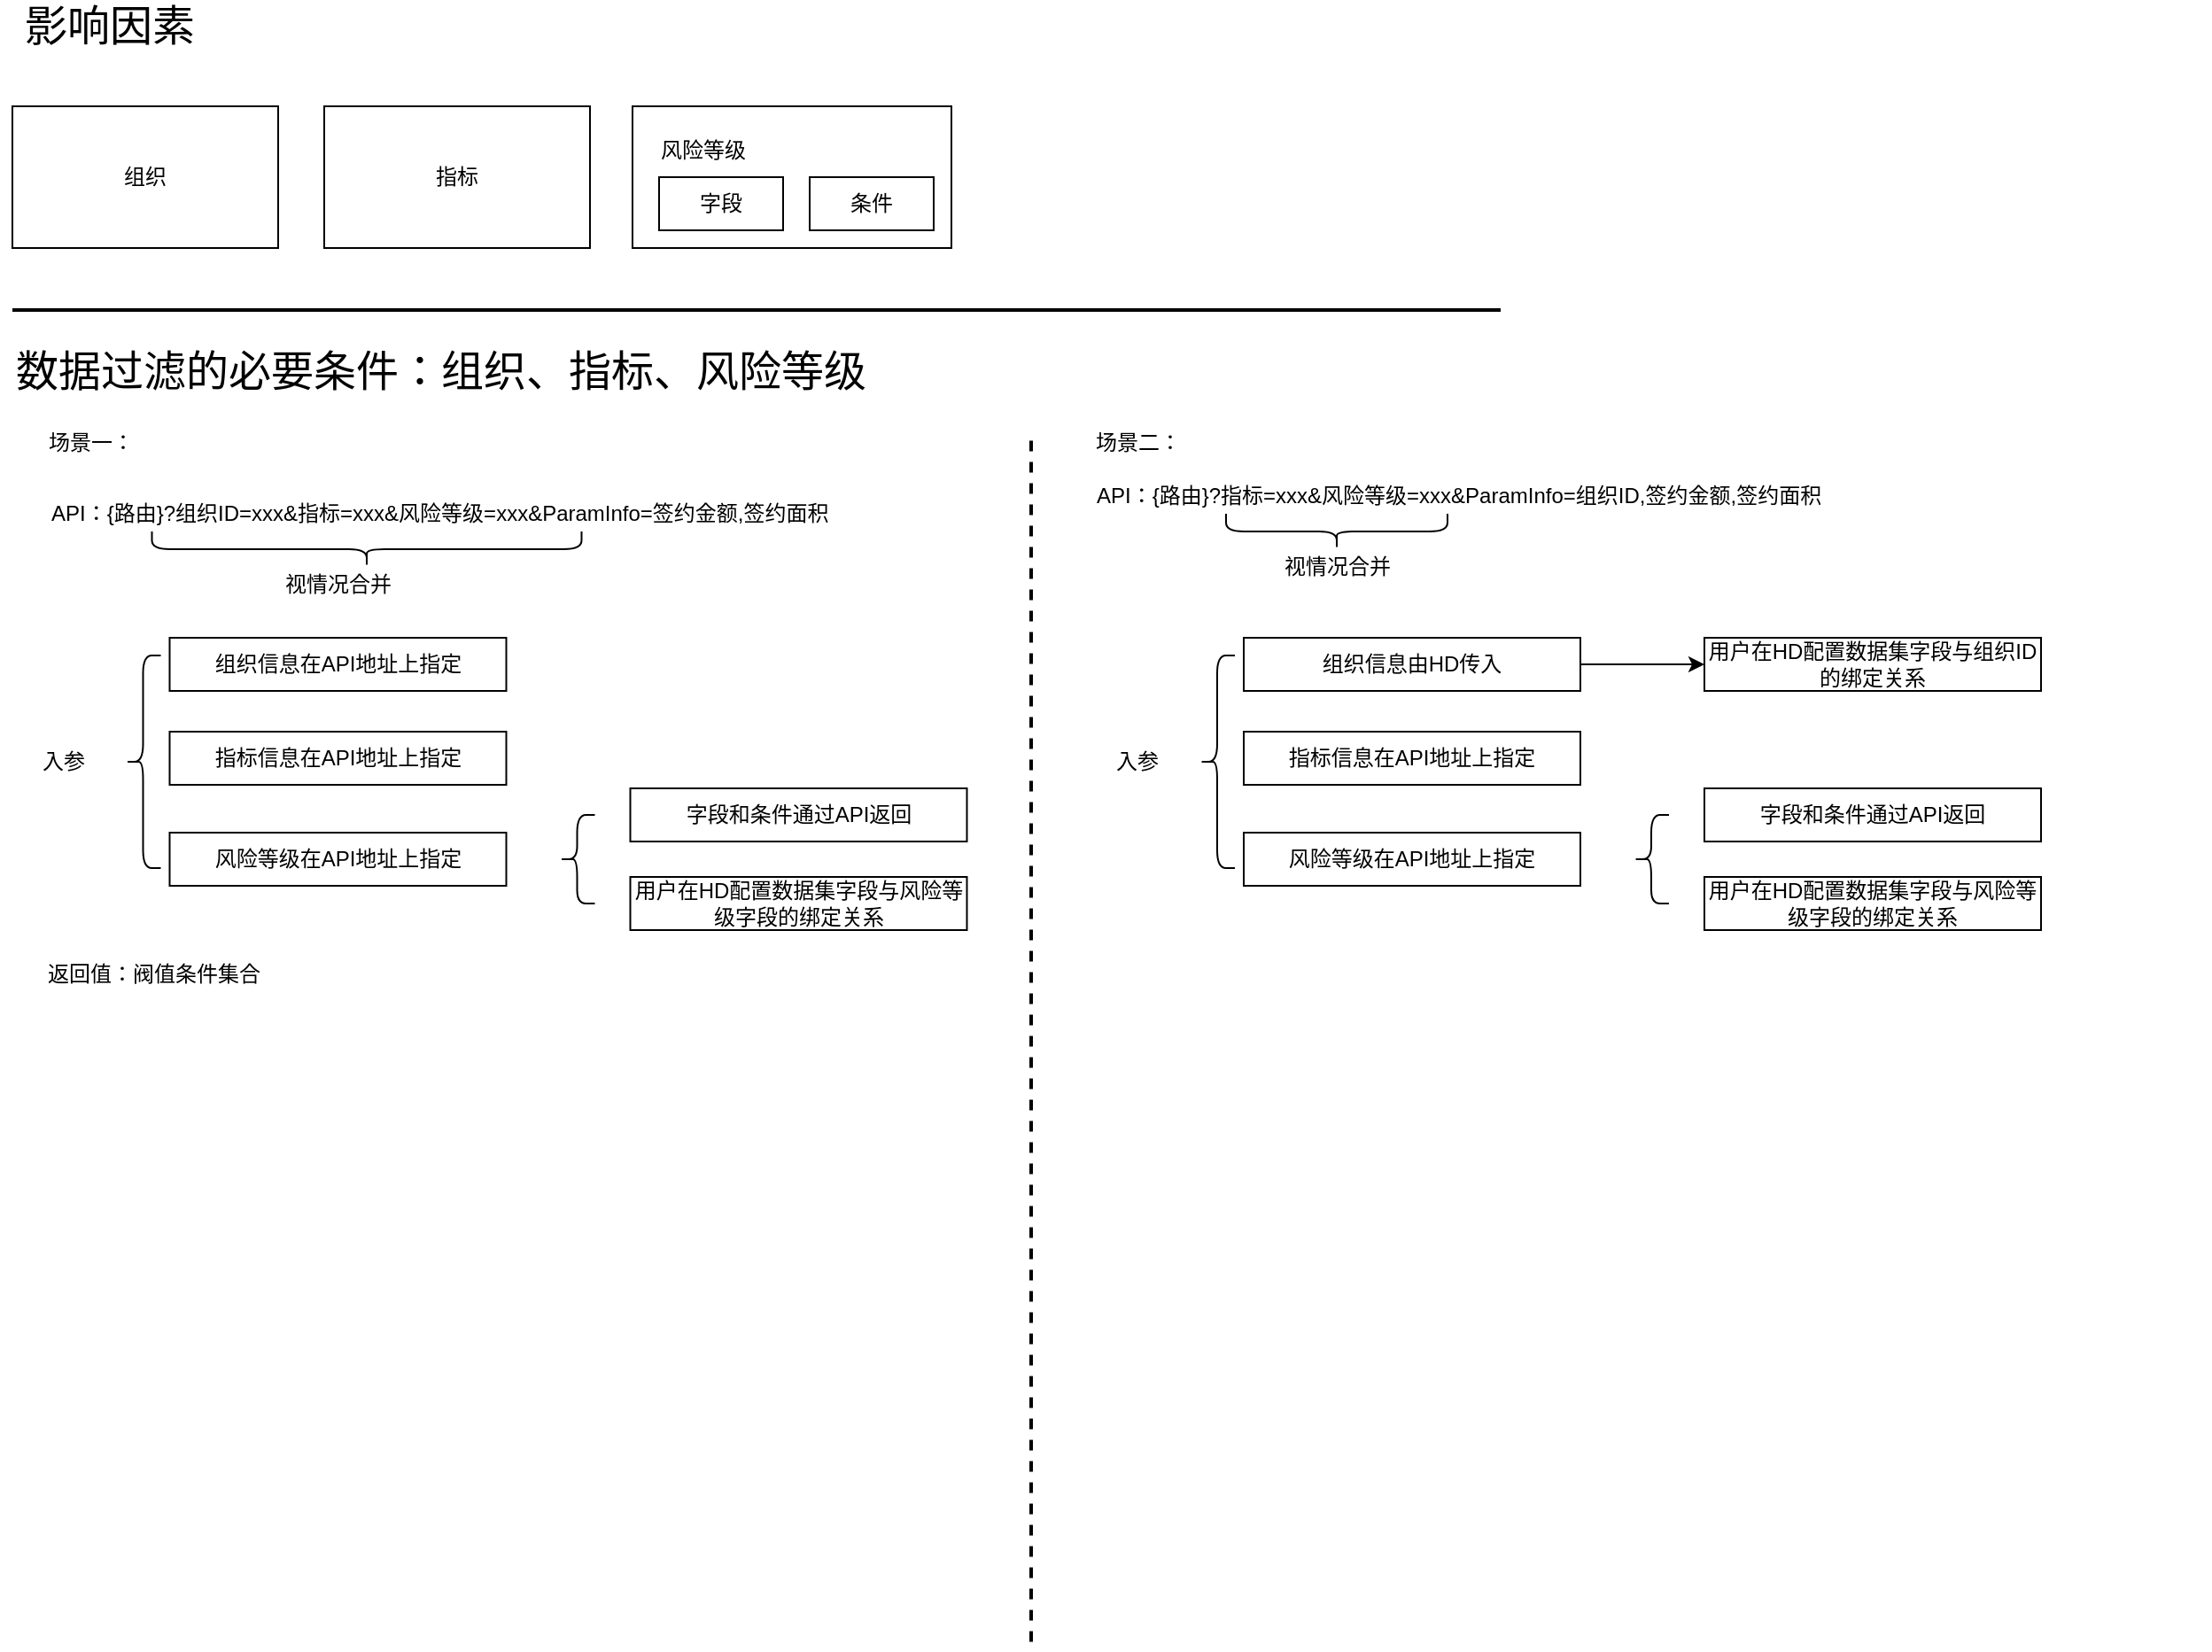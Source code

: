 <mxfile version="12.4.9" type="github">
  <diagram id="IV0gtR9qt2C5YhMelClP" name="第 1 页">
    <mxGraphModel dx="1124" dy="796" grid="1" gridSize="10" guides="1" tooltips="1" connect="1" arrows="1" fold="1" page="1" pageScale="1" pageWidth="1100" pageHeight="1700" math="0" shadow="0">
      <root>
        <mxCell id="0"/>
        <mxCell id="1" parent="0"/>
        <mxCell id="z4cfsqJoMu1uItzRfGyK-11" value="" style="rounded=0;whiteSpace=wrap;html=1;strokeWidth=1;fontSize=12;" vertex="1" parent="1">
          <mxGeometry x="440" y="120" width="180" height="80" as="geometry"/>
        </mxCell>
        <mxCell id="z4cfsqJoMu1uItzRfGyK-1" value="组织" style="rounded=0;whiteSpace=wrap;html=1;" vertex="1" parent="1">
          <mxGeometry x="90" y="120" width="150" height="80" as="geometry"/>
        </mxCell>
        <mxCell id="z4cfsqJoMu1uItzRfGyK-2" value="指标" style="rounded=0;whiteSpace=wrap;html=1;" vertex="1" parent="1">
          <mxGeometry x="266" y="120" width="150" height="80" as="geometry"/>
        </mxCell>
        <mxCell id="z4cfsqJoMu1uItzRfGyK-4" value="字段" style="rounded=0;whiteSpace=wrap;html=1;" vertex="1" parent="1">
          <mxGeometry x="455" y="160" width="70" height="30" as="geometry"/>
        </mxCell>
        <mxCell id="z4cfsqJoMu1uItzRfGyK-5" value="条件" style="rounded=0;whiteSpace=wrap;html=1;" vertex="1" parent="1">
          <mxGeometry x="540" y="160" width="70" height="30" as="geometry"/>
        </mxCell>
        <mxCell id="z4cfsqJoMu1uItzRfGyK-7" value="影响因素" style="text;html=1;strokeColor=none;fillColor=none;align=center;verticalAlign=middle;whiteSpace=wrap;rounded=0;strokeWidth=1;fontSize=24;" vertex="1" parent="1">
          <mxGeometry x="90" y="60" width="110" height="30" as="geometry"/>
        </mxCell>
        <mxCell id="z4cfsqJoMu1uItzRfGyK-8" value="" style="line;strokeWidth=2;html=1;fontSize=24;" vertex="1" parent="1">
          <mxGeometry x="90" y="230" width="840" height="10" as="geometry"/>
        </mxCell>
        <mxCell id="z4cfsqJoMu1uItzRfGyK-9" value="数据过滤的必要条件：组织、指标、风险等级" style="text;html=1;strokeColor=none;fillColor=none;align=left;verticalAlign=middle;whiteSpace=wrap;rounded=0;strokeWidth=1;fontSize=24;" vertex="1" parent="1">
          <mxGeometry x="90" y="260" width="530" height="20" as="geometry"/>
        </mxCell>
        <mxCell id="z4cfsqJoMu1uItzRfGyK-10" value="入参" style="text;html=1;strokeColor=none;fillColor=none;align=center;verticalAlign=middle;whiteSpace=wrap;rounded=0;fontSize=12;" vertex="1" parent="1">
          <mxGeometry x="83.75" y="480" width="70" height="20" as="geometry"/>
        </mxCell>
        <mxCell id="z4cfsqJoMu1uItzRfGyK-12" value="风险等级" style="text;html=1;strokeColor=none;fillColor=none;align=center;verticalAlign=middle;whiteSpace=wrap;rounded=0;fontSize=12;" vertex="1" parent="1">
          <mxGeometry x="450" y="140" width="60" height="10" as="geometry"/>
        </mxCell>
        <mxCell id="z4cfsqJoMu1uItzRfGyK-19" value="" style="shape=curlyBracket;whiteSpace=wrap;html=1;rounded=1;strokeWidth=1;fontSize=12;" vertex="1" parent="1">
          <mxGeometry x="153.75" y="430" width="20" height="120" as="geometry"/>
        </mxCell>
        <mxCell id="z4cfsqJoMu1uItzRfGyK-20" value="组织信息在API地址上指定" style="rounded=0;whiteSpace=wrap;html=1;strokeWidth=1;fontSize=12;" vertex="1" parent="1">
          <mxGeometry x="178.75" y="420" width="190" height="30" as="geometry"/>
        </mxCell>
        <mxCell id="z4cfsqJoMu1uItzRfGyK-21" value="指标信息在API地址上指定" style="rounded=0;whiteSpace=wrap;html=1;strokeWidth=1;fontSize=12;" vertex="1" parent="1">
          <mxGeometry x="178.75" y="473" width="190" height="30" as="geometry"/>
        </mxCell>
        <mxCell id="z4cfsqJoMu1uItzRfGyK-22" value="风险等级在API地址上指定" style="rounded=0;whiteSpace=wrap;html=1;strokeWidth=1;fontSize=12;" vertex="1" parent="1">
          <mxGeometry x="178.75" y="530" width="190" height="30" as="geometry"/>
        </mxCell>
        <mxCell id="z4cfsqJoMu1uItzRfGyK-23" value="字段和条件通过API返回" style="rounded=0;whiteSpace=wrap;html=1;strokeWidth=1;fontSize=12;" vertex="1" parent="1">
          <mxGeometry x="438.75" y="505" width="190" height="30" as="geometry"/>
        </mxCell>
        <mxCell id="z4cfsqJoMu1uItzRfGyK-24" value="用户在HD配置数据集字段与风险等级字段的绑定关系" style="rounded=0;whiteSpace=wrap;html=1;strokeWidth=1;fontSize=12;" vertex="1" parent="1">
          <mxGeometry x="438.75" y="555" width="190" height="30" as="geometry"/>
        </mxCell>
        <mxCell id="z4cfsqJoMu1uItzRfGyK-25" value="" style="shape=curlyBracket;whiteSpace=wrap;html=1;rounded=1;strokeWidth=1;fontSize=12;" vertex="1" parent="1">
          <mxGeometry x="398.75" y="520" width="20" height="50" as="geometry"/>
        </mxCell>
        <mxCell id="z4cfsqJoMu1uItzRfGyK-28" value="入参" style="text;html=1;strokeColor=none;fillColor=none;align=center;verticalAlign=middle;whiteSpace=wrap;rounded=0;fontSize=12;" vertex="1" parent="1">
          <mxGeometry x="690" y="480" width="70" height="20" as="geometry"/>
        </mxCell>
        <mxCell id="z4cfsqJoMu1uItzRfGyK-29" value="" style="shape=curlyBracket;whiteSpace=wrap;html=1;rounded=1;strokeWidth=1;fontSize=12;" vertex="1" parent="1">
          <mxGeometry x="760" y="430" width="20" height="120" as="geometry"/>
        </mxCell>
        <mxCell id="z4cfsqJoMu1uItzRfGyK-30" style="edgeStyle=orthogonalEdgeStyle;rounded=0;orthogonalLoop=1;jettySize=auto;html=1;exitX=1;exitY=0.5;exitDx=0;exitDy=0;entryX=0;entryY=0.5;entryDx=0;entryDy=0;fontSize=12;" edge="1" parent="1" source="z4cfsqJoMu1uItzRfGyK-31" target="z4cfsqJoMu1uItzRfGyK-37">
          <mxGeometry relative="1" as="geometry"/>
        </mxCell>
        <mxCell id="z4cfsqJoMu1uItzRfGyK-31" value="组织信息由HD传入" style="rounded=0;whiteSpace=wrap;html=1;strokeWidth=1;fontSize=12;" vertex="1" parent="1">
          <mxGeometry x="785" y="420" width="190" height="30" as="geometry"/>
        </mxCell>
        <mxCell id="z4cfsqJoMu1uItzRfGyK-32" value="指标信息在API地址上指定" style="rounded=0;whiteSpace=wrap;html=1;strokeWidth=1;fontSize=12;" vertex="1" parent="1">
          <mxGeometry x="785" y="473" width="190" height="30" as="geometry"/>
        </mxCell>
        <mxCell id="z4cfsqJoMu1uItzRfGyK-33" value="风险等级在API地址上指定" style="rounded=0;whiteSpace=wrap;html=1;strokeWidth=1;fontSize=12;" vertex="1" parent="1">
          <mxGeometry x="785" y="530" width="190" height="30" as="geometry"/>
        </mxCell>
        <mxCell id="z4cfsqJoMu1uItzRfGyK-34" value="字段和条件通过API返回" style="rounded=0;whiteSpace=wrap;html=1;strokeWidth=1;fontSize=12;" vertex="1" parent="1">
          <mxGeometry x="1045" y="505" width="190" height="30" as="geometry"/>
        </mxCell>
        <mxCell id="z4cfsqJoMu1uItzRfGyK-35" value="用户在HD配置数据集字段与风险等级字段的绑定关系" style="rounded=0;whiteSpace=wrap;html=1;strokeWidth=1;fontSize=12;" vertex="1" parent="1">
          <mxGeometry x="1045" y="555" width="190" height="30" as="geometry"/>
        </mxCell>
        <mxCell id="z4cfsqJoMu1uItzRfGyK-36" value="" style="shape=curlyBracket;whiteSpace=wrap;html=1;rounded=1;strokeWidth=1;fontSize=12;" vertex="1" parent="1">
          <mxGeometry x="1005" y="520" width="20" height="50" as="geometry"/>
        </mxCell>
        <mxCell id="z4cfsqJoMu1uItzRfGyK-37" value="用户在HD配置数据集字段与组织ID的绑定关系" style="rounded=0;whiteSpace=wrap;html=1;strokeWidth=1;fontSize=12;" vertex="1" parent="1">
          <mxGeometry x="1045" y="420" width="190" height="30" as="geometry"/>
        </mxCell>
        <mxCell id="z4cfsqJoMu1uItzRfGyK-41" value="API：{路由}?组织ID=xxx&amp;amp;指标=xxx&amp;amp;风险等级=xxx&amp;amp;ParamInfo=签约金额,签约面积" style="text;html=1;strokeColor=none;fillColor=none;align=left;verticalAlign=middle;whiteSpace=wrap;rounded=0;fontSize=12;" vertex="1" parent="1">
          <mxGeometry x="110" y="340" width="630" height="20" as="geometry"/>
        </mxCell>
        <mxCell id="z4cfsqJoMu1uItzRfGyK-42" value="" style="shape=curlyBracket;whiteSpace=wrap;html=1;rounded=1;strokeWidth=1;fontSize=12;align=left;direction=north;" vertex="1" parent="1">
          <mxGeometry x="168.75" y="360" width="242.5" height="20" as="geometry"/>
        </mxCell>
        <mxCell id="z4cfsqJoMu1uItzRfGyK-43" value="视情况合并" style="text;html=1;strokeColor=none;fillColor=none;align=center;verticalAlign=middle;whiteSpace=wrap;rounded=0;fontSize=12;" vertex="1" parent="1">
          <mxGeometry x="238.75" y="380" width="70" height="20" as="geometry"/>
        </mxCell>
        <mxCell id="z4cfsqJoMu1uItzRfGyK-44" value="API：{路由}?指标=xxx&amp;amp;风险等级=xxx&amp;amp;ParamInfo=组织ID,签约金额,签约面积" style="text;html=1;strokeColor=none;fillColor=none;align=left;verticalAlign=middle;whiteSpace=wrap;rounded=0;fontSize=12;" vertex="1" parent="1">
          <mxGeometry x="700" y="330" width="630" height="20" as="geometry"/>
        </mxCell>
        <mxCell id="z4cfsqJoMu1uItzRfGyK-45" value="" style="shape=curlyBracket;whiteSpace=wrap;html=1;rounded=1;strokeWidth=1;fontSize=12;align=left;direction=north;" vertex="1" parent="1">
          <mxGeometry x="775" y="350" width="125" height="20" as="geometry"/>
        </mxCell>
        <mxCell id="z4cfsqJoMu1uItzRfGyK-46" value="视情况合并" style="text;html=1;strokeColor=none;fillColor=none;align=center;verticalAlign=middle;whiteSpace=wrap;rounded=0;fontSize=12;" vertex="1" parent="1">
          <mxGeometry x="802.5" y="370" width="70" height="20" as="geometry"/>
        </mxCell>
        <mxCell id="z4cfsqJoMu1uItzRfGyK-47" value="场景一：" style="text;html=1;strokeColor=none;fillColor=none;align=center;verticalAlign=middle;whiteSpace=wrap;rounded=0;fontSize=12;" vertex="1" parent="1">
          <mxGeometry x="98.75" y="300" width="71.25" height="20" as="geometry"/>
        </mxCell>
        <mxCell id="z4cfsqJoMu1uItzRfGyK-48" value="返回值：阀值条件集合" style="text;html=1;strokeColor=none;fillColor=none;align=center;verticalAlign=middle;whiteSpace=wrap;rounded=0;fontSize=12;" vertex="1" parent="1">
          <mxGeometry x="100" y="600" width="140" height="20" as="geometry"/>
        </mxCell>
        <mxCell id="z4cfsqJoMu1uItzRfGyK-49" value="场景二：" style="text;html=1;strokeColor=none;fillColor=none;align=center;verticalAlign=middle;whiteSpace=wrap;rounded=0;fontSize=12;" vertex="1" parent="1">
          <mxGeometry x="690" y="300" width="71.25" height="20" as="geometry"/>
        </mxCell>
        <mxCell id="z4cfsqJoMu1uItzRfGyK-50" value="" style="line;strokeWidth=2;html=1;fontSize=24;dashed=1;direction=south;" vertex="1" parent="1">
          <mxGeometry x="660.01" y="308.76" width="10" height="681.25" as="geometry"/>
        </mxCell>
      </root>
    </mxGraphModel>
  </diagram>
</mxfile>
